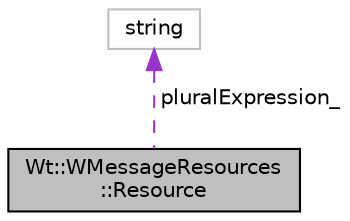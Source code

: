 digraph "Wt::WMessageResources::Resource"
{
 // LATEX_PDF_SIZE
  edge [fontname="Helvetica",fontsize="10",labelfontname="Helvetica",labelfontsize="10"];
  node [fontname="Helvetica",fontsize="10",shape=record];
  Node1 [label="Wt::WMessageResources\l::Resource",height=0.2,width=0.4,color="black", fillcolor="grey75", style="filled", fontcolor="black",tooltip=" "];
  Node2 -> Node1 [dir="back",color="darkorchid3",fontsize="10",style="dashed",label=" pluralExpression_" ];
  Node2 [label="string",height=0.2,width=0.4,color="grey75", fillcolor="white", style="filled",tooltip=" "];
}
